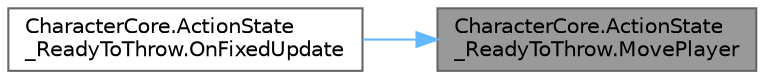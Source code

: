 digraph "CharacterCore.ActionState_ReadyToThrow.MovePlayer"
{
 // LATEX_PDF_SIZE
  bgcolor="transparent";
  edge [fontname=Helvetica,fontsize=10,labelfontname=Helvetica,labelfontsize=10];
  node [fontname=Helvetica,fontsize=10,shape=box,height=0.2,width=0.4];
  rankdir="RL";
  Node1 [id="Node000001",label="CharacterCore.ActionState\l_ReadyToThrow.MovePlayer",height=0.2,width=0.4,color="gray40", fillcolor="grey60", style="filled", fontcolor="black",tooltip=" "];
  Node1 -> Node2 [id="edge1_Node000001_Node000002",dir="back",color="steelblue1",style="solid",tooltip=" "];
  Node2 [id="Node000002",label="CharacterCore.ActionState\l_ReadyToThrow.OnFixedUpdate",height=0.2,width=0.4,color="grey40", fillcolor="white", style="filled",URL="$class_character_core_1_1_action_state___ready_to_throw.html#ac9d0fe0d40565a73db2c74603cbd8d4d",tooltip=" "];
}
